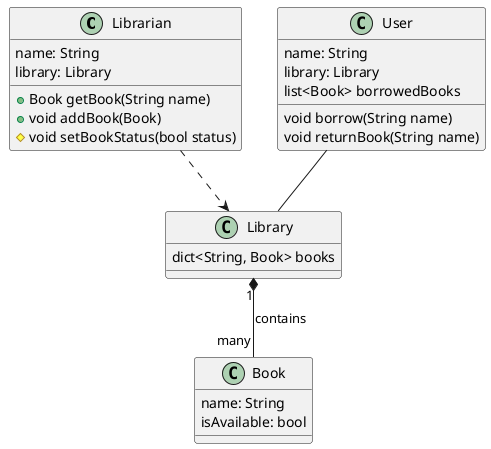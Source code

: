 @startuml
class Librarian{
  name: String
  library: Library
  +Book getBook(String name)
  +void addBook(Book)
  #void setBookStatus(bool status)
}
Librarian ..> Library
class Library{
   dict<String, Book> books
}

Library "1" *-- "many" Book: contains

class Book{
   name: String
   isAvailable: bool

}

User -- Library

class User{
   name: String
   library: Library
   list<Book> borrowedBooks
   void borrow(String name)
   void returnBook(String name)
   

}
@enduml